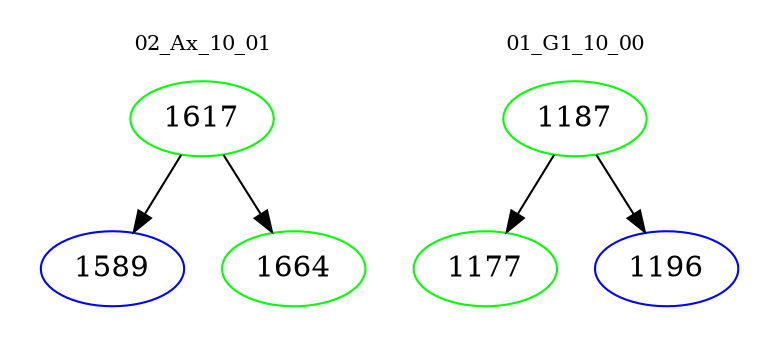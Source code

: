 digraph{
subgraph cluster_0 {
color = white
label = "02_Ax_10_01";
fontsize=10;
T0_1617 [label="1617", color="green"]
T0_1617 -> T0_1589 [color="black"]
T0_1589 [label="1589", color="blue"]
T0_1617 -> T0_1664 [color="black"]
T0_1664 [label="1664", color="green"]
}
subgraph cluster_1 {
color = white
label = "01_G1_10_00";
fontsize=10;
T1_1187 [label="1187", color="green"]
T1_1187 -> T1_1177 [color="black"]
T1_1177 [label="1177", color="green"]
T1_1187 -> T1_1196 [color="black"]
T1_1196 [label="1196", color="blue"]
}
}
